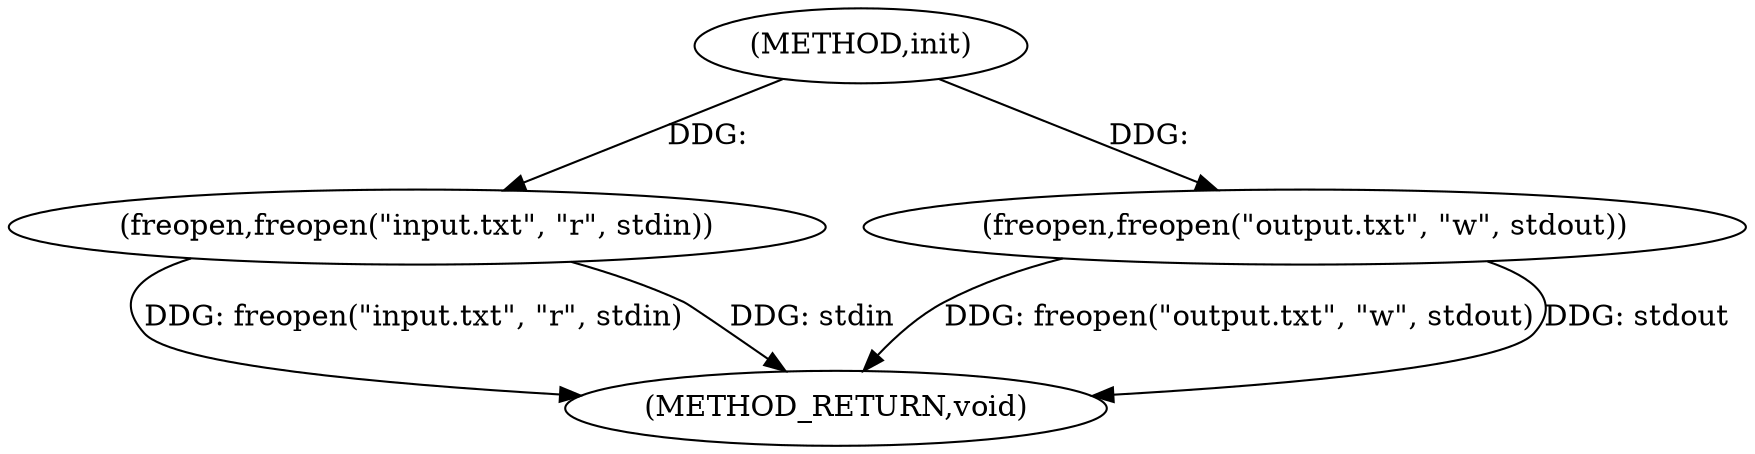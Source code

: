 digraph "init" {  
"1000110" [label = "(METHOD,init)" ]
"1000120" [label = "(METHOD_RETURN,void)" ]
"1000112" [label = "(freopen,freopen(\"input.txt\", \"r\", stdin))" ]
"1000116" [label = "(freopen,freopen(\"output.txt\", \"w\", stdout))" ]
  "1000112" -> "1000120"  [ label = "DDG: freopen(\"input.txt\", \"r\", stdin)"] 
  "1000116" -> "1000120"  [ label = "DDG: freopen(\"output.txt\", \"w\", stdout)"] 
  "1000116" -> "1000120"  [ label = "DDG: stdout"] 
  "1000112" -> "1000120"  [ label = "DDG: stdin"] 
  "1000110" -> "1000112"  [ label = "DDG: "] 
  "1000110" -> "1000116"  [ label = "DDG: "] 
}
